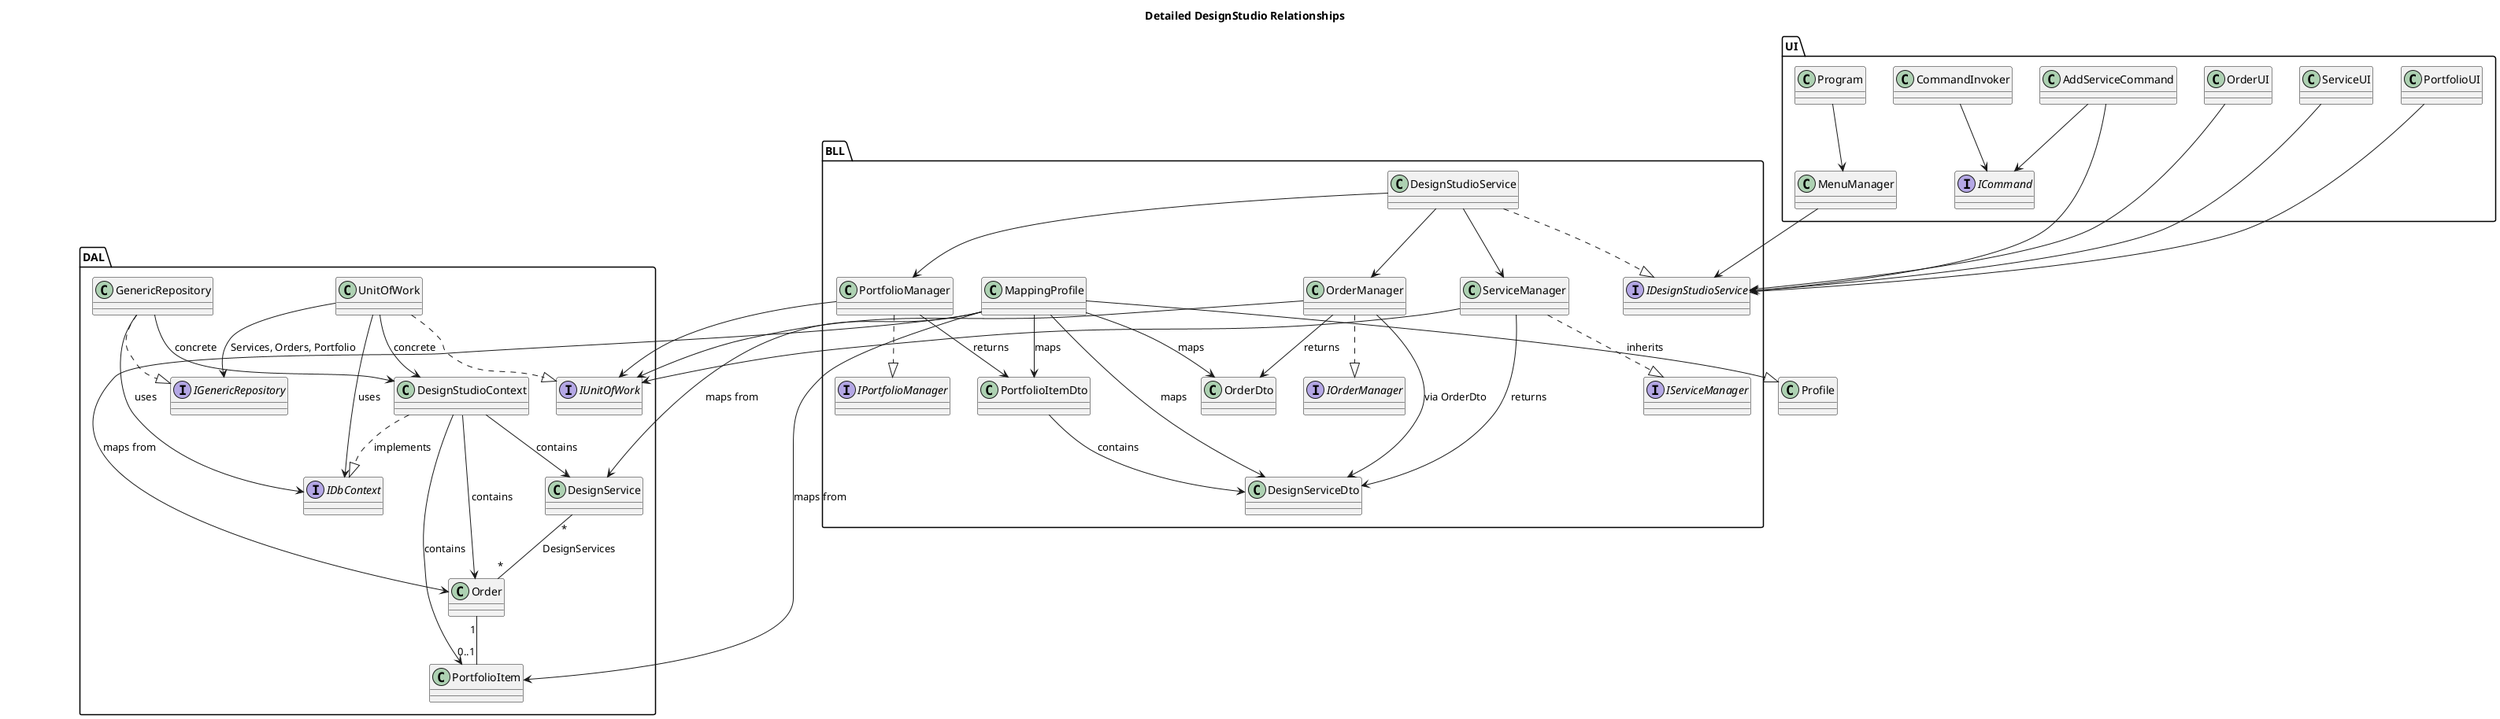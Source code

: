 @startuml
skinparam classAttributeIconSize 0

title Detailed DesignStudio Relationships

package "DAL" {
  class DesignStudioContext
  interface IDbContext
  interface IGenericRepository
  class GenericRepository
  interface IUnitOfWork
  class UnitOfWork
  class DesignService
  class Order
  class PortfolioItem
}

package "BLL" {
  class DesignServiceDto
  class OrderDto
  class PortfolioItemDto
  interface IOrderManager
  interface IServiceManager
  interface IPortfolioManager
  interface IDesignStudioService
  class OrderManager
  class ServiceManager
  class PortfolioManager
  class DesignStudioService
  class MappingProfile
MappingProfile --> OrderDto : maps
MappingProfile --> DesignServiceDto : maps
MappingProfile --> PortfolioItemDto : maps
MappingProfile --> Order : maps from
MappingProfile --> DesignService : maps from
MappingProfile --> PortfolioItem : maps from
}

package "UI" {
  class Program
  class MenuManager
  class OrderUI
  class ServiceUI
  class PortfolioUI
  interface ICommand
  class AddServiceCommand
  class CommandInvoker
}

' DAL Inheritance and Dependencies
GenericRepository ..|> IGenericRepository
UnitOfWork      ..|> IUnitOfWork
GenericRepository --> IDbContext : uses
UnitOfWork      --> IDbContext : uses
UnitOfWork      --> IGenericRepository : Services, Orders, Portfolio
' DesignStudioContext Dependencies
DesignStudioContext --> DesignService : contains
DesignStudioContext --> Order : contains
DesignStudioContext --> PortfolioItem : contains
DesignStudioContext ..|> IDbContext : implements
UnitOfWork --> DesignStudioContext : concrete
GenericRepository --> DesignStudioContext : concrete


' Entity Relationships
DesignService "*" -- "*" Order : DesignServices
Order "1" -- "0..1" PortfolioItem

' BLL Inheritance
OrderManager    ..|> IOrderManager
ServiceManager  ..|> IServiceManager
PortfolioManager..|> IPortfolioManager
DesignStudioService ..|> IDesignStudioService
MappingProfile --|> Profile : inherits


' BLL Dependencies
OrderManager    --> IUnitOfWork
ServiceManager  --> IUnitOfWork
PortfolioManager--> IUnitOfWork
DesignStudioService --> OrderManager
DesignStudioService --> ServiceManager
DesignStudioService --> PortfolioManager
OrderManager --> OrderDto : returns
OrderManager --> DesignServiceDto : via OrderDto
ServiceManager --> DesignServiceDto : returns
PortfolioManager --> PortfolioItemDto : returns
PortfolioItemDto --> DesignServiceDto : contains

' UI Dependencies
Program          --> MenuManager
MenuManager      --> IDesignStudioService
OrderUI          --> IDesignStudioService
ServiceUI        --> IDesignStudioService
PortfolioUI      --> IDesignStudioService
AddServiceCommand--> ICommand
AddServiceCommand--> IDesignStudioService
CommandInvoker   --> ICommand

@enduml